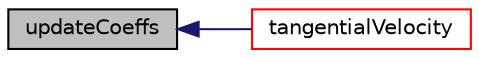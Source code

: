 digraph "updateCoeffs"
{
  bgcolor="transparent";
  edge [fontname="Helvetica",fontsize="10",labelfontname="Helvetica",labelfontsize="10"];
  node [fontname="Helvetica",fontsize="10",shape=record];
  rankdir="LR";
  Node174 [label="updateCoeffs",height=0.2,width=0.4,color="black", fillcolor="grey75", style="filled", fontcolor="black"];
  Node174 -> Node175 [dir="back",color="midnightblue",fontsize="10",style="solid",fontname="Helvetica"];
  Node175 [label="tangentialVelocity",height=0.2,width=0.4,color="red",URL="$a23033.html#a04b8709a5d2bf495ca52f965bbe2bc7e",tooltip="Return the tangential velocity. "];
}
